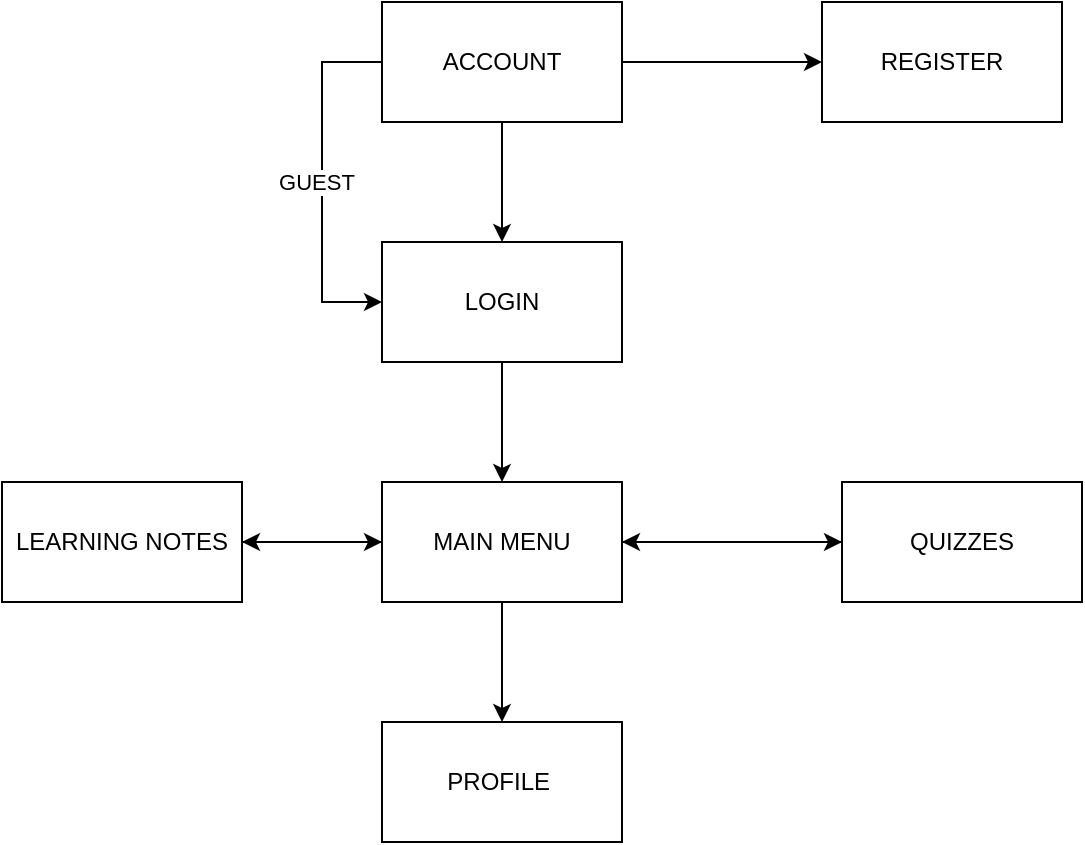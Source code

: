 <mxfile version="21.3.8" type="device">
  <diagram name="Page-1" id="ex-rppaeSNaw90O2Gtkr">
    <mxGraphModel dx="954" dy="572" grid="1" gridSize="10" guides="1" tooltips="1" connect="1" arrows="1" fold="1" page="1" pageScale="1" pageWidth="850" pageHeight="1100" math="0" shadow="0">
      <root>
        <mxCell id="0" />
        <mxCell id="1" parent="0" />
        <mxCell id="4DZAh9aBY9KxN39xN2qw-7" style="edgeStyle=orthogonalEdgeStyle;rounded=0;orthogonalLoop=1;jettySize=auto;html=1;entryX=0.5;entryY=0;entryDx=0;entryDy=0;" edge="1" parent="1" source="4DZAh9aBY9KxN39xN2qw-1" target="4DZAh9aBY9KxN39xN2qw-2">
          <mxGeometry relative="1" as="geometry" />
        </mxCell>
        <mxCell id="4DZAh9aBY9KxN39xN2qw-8" style="edgeStyle=orthogonalEdgeStyle;rounded=0;orthogonalLoop=1;jettySize=auto;html=1;entryX=0;entryY=0.5;entryDx=0;entryDy=0;" edge="1" parent="1" source="4DZAh9aBY9KxN39xN2qw-1" target="4DZAh9aBY9KxN39xN2qw-3">
          <mxGeometry relative="1" as="geometry" />
        </mxCell>
        <mxCell id="4DZAh9aBY9KxN39xN2qw-16" style="edgeStyle=orthogonalEdgeStyle;rounded=0;orthogonalLoop=1;jettySize=auto;html=1;entryX=0;entryY=0.5;entryDx=0;entryDy=0;" edge="1" parent="1" source="4DZAh9aBY9KxN39xN2qw-1" target="4DZAh9aBY9KxN39xN2qw-2">
          <mxGeometry relative="1" as="geometry">
            <Array as="points">
              <mxPoint x="350" y="120" />
              <mxPoint x="350" y="240" />
            </Array>
          </mxGeometry>
        </mxCell>
        <mxCell id="4DZAh9aBY9KxN39xN2qw-17" value="GUEST" style="edgeLabel;html=1;align=center;verticalAlign=middle;resizable=0;points=[];" vertex="1" connectable="0" parent="4DZAh9aBY9KxN39xN2qw-16">
          <mxGeometry y="-3" relative="1" as="geometry">
            <mxPoint as="offset" />
          </mxGeometry>
        </mxCell>
        <mxCell id="4DZAh9aBY9KxN39xN2qw-1" value="ACCOUNT" style="rounded=0;whiteSpace=wrap;html=1;" vertex="1" parent="1">
          <mxGeometry x="380" y="90" width="120" height="60" as="geometry" />
        </mxCell>
        <mxCell id="4DZAh9aBY9KxN39xN2qw-9" style="edgeStyle=orthogonalEdgeStyle;rounded=0;orthogonalLoop=1;jettySize=auto;html=1;entryX=0.5;entryY=0;entryDx=0;entryDy=0;" edge="1" parent="1" source="4DZAh9aBY9KxN39xN2qw-2" target="4DZAh9aBY9KxN39xN2qw-4">
          <mxGeometry relative="1" as="geometry" />
        </mxCell>
        <mxCell id="4DZAh9aBY9KxN39xN2qw-2" value="LOGIN" style="rounded=0;whiteSpace=wrap;html=1;" vertex="1" parent="1">
          <mxGeometry x="380" y="210" width="120" height="60" as="geometry" />
        </mxCell>
        <mxCell id="4DZAh9aBY9KxN39xN2qw-3" value="REGISTER" style="rounded=0;whiteSpace=wrap;html=1;" vertex="1" parent="1">
          <mxGeometry x="600" y="90" width="120" height="60" as="geometry" />
        </mxCell>
        <mxCell id="4DZAh9aBY9KxN39xN2qw-13" style="edgeStyle=orthogonalEdgeStyle;rounded=0;orthogonalLoop=1;jettySize=auto;html=1;" edge="1" parent="1" source="4DZAh9aBY9KxN39xN2qw-4" target="4DZAh9aBY9KxN39xN2qw-5">
          <mxGeometry relative="1" as="geometry" />
        </mxCell>
        <mxCell id="4DZAh9aBY9KxN39xN2qw-14" style="edgeStyle=orthogonalEdgeStyle;rounded=0;orthogonalLoop=1;jettySize=auto;html=1;entryX=0;entryY=0.5;entryDx=0;entryDy=0;" edge="1" parent="1" source="4DZAh9aBY9KxN39xN2qw-4" target="4DZAh9aBY9KxN39xN2qw-6">
          <mxGeometry relative="1" as="geometry" />
        </mxCell>
        <mxCell id="4DZAh9aBY9KxN39xN2qw-20" value="" style="edgeStyle=orthogonalEdgeStyle;rounded=0;orthogonalLoop=1;jettySize=auto;html=1;" edge="1" parent="1" source="4DZAh9aBY9KxN39xN2qw-4" target="4DZAh9aBY9KxN39xN2qw-19">
          <mxGeometry relative="1" as="geometry" />
        </mxCell>
        <mxCell id="4DZAh9aBY9KxN39xN2qw-4" value="MAIN MENU" style="rounded=0;whiteSpace=wrap;html=1;" vertex="1" parent="1">
          <mxGeometry x="380" y="330" width="120" height="60" as="geometry" />
        </mxCell>
        <mxCell id="4DZAh9aBY9KxN39xN2qw-12" value="" style="edgeStyle=orthogonalEdgeStyle;rounded=0;orthogonalLoop=1;jettySize=auto;html=1;" edge="1" parent="1" source="4DZAh9aBY9KxN39xN2qw-5" target="4DZAh9aBY9KxN39xN2qw-4">
          <mxGeometry relative="1" as="geometry" />
        </mxCell>
        <mxCell id="4DZAh9aBY9KxN39xN2qw-5" value="LEARNING NOTES" style="rounded=0;whiteSpace=wrap;html=1;" vertex="1" parent="1">
          <mxGeometry x="190" y="330" width="120" height="60" as="geometry" />
        </mxCell>
        <mxCell id="4DZAh9aBY9KxN39xN2qw-15" style="edgeStyle=orthogonalEdgeStyle;rounded=0;orthogonalLoop=1;jettySize=auto;html=1;entryX=1;entryY=0.5;entryDx=0;entryDy=0;" edge="1" parent="1" source="4DZAh9aBY9KxN39xN2qw-6" target="4DZAh9aBY9KxN39xN2qw-4">
          <mxGeometry relative="1" as="geometry" />
        </mxCell>
        <mxCell id="4DZAh9aBY9KxN39xN2qw-6" value="QUIZZES" style="rounded=0;whiteSpace=wrap;html=1;" vertex="1" parent="1">
          <mxGeometry x="610" y="330" width="120" height="60" as="geometry" />
        </mxCell>
        <mxCell id="4DZAh9aBY9KxN39xN2qw-19" value="PROFILE&amp;nbsp;" style="rounded=0;whiteSpace=wrap;html=1;" vertex="1" parent="1">
          <mxGeometry x="380" y="450" width="120" height="60" as="geometry" />
        </mxCell>
      </root>
    </mxGraphModel>
  </diagram>
</mxfile>
